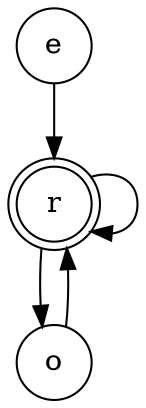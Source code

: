digraph {   
    node [shape = doublecircle, color = black] r ;
    node [shape = circle];
    node [color= black];
    e -> r -> r -> o -> r;	
}